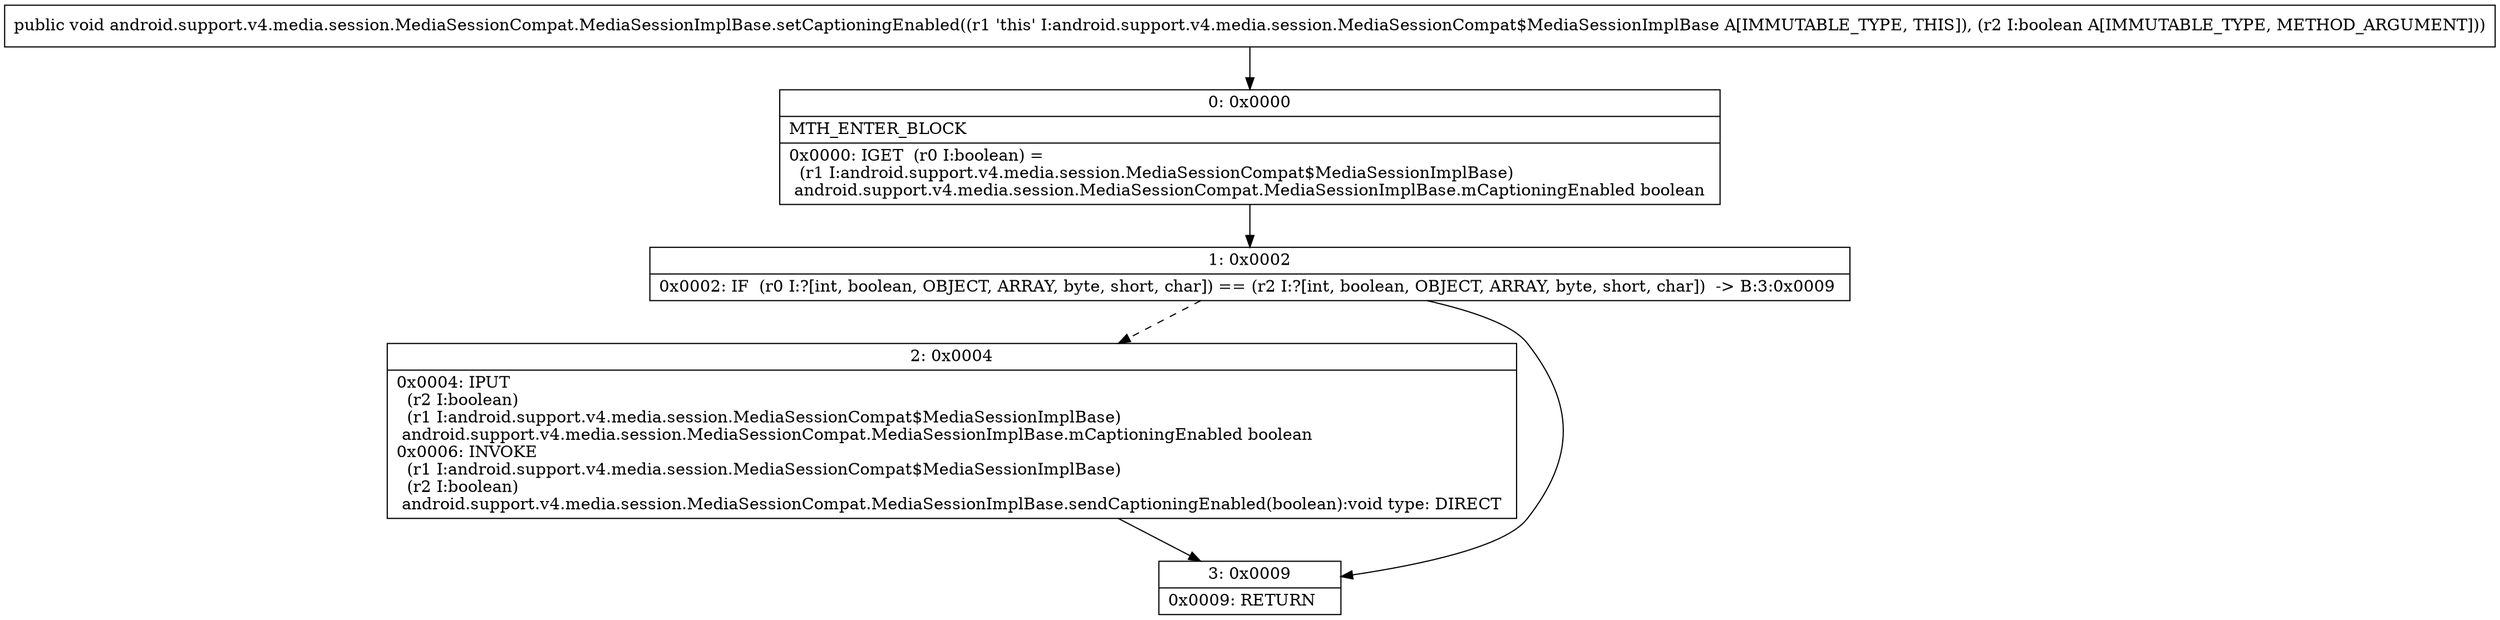 digraph "CFG forandroid.support.v4.media.session.MediaSessionCompat.MediaSessionImplBase.setCaptioningEnabled(Z)V" {
Node_0 [shape=record,label="{0\:\ 0x0000|MTH_ENTER_BLOCK\l|0x0000: IGET  (r0 I:boolean) = \l  (r1 I:android.support.v4.media.session.MediaSessionCompat$MediaSessionImplBase)\l android.support.v4.media.session.MediaSessionCompat.MediaSessionImplBase.mCaptioningEnabled boolean \l}"];
Node_1 [shape=record,label="{1\:\ 0x0002|0x0002: IF  (r0 I:?[int, boolean, OBJECT, ARRAY, byte, short, char]) == (r2 I:?[int, boolean, OBJECT, ARRAY, byte, short, char])  \-\> B:3:0x0009 \l}"];
Node_2 [shape=record,label="{2\:\ 0x0004|0x0004: IPUT  \l  (r2 I:boolean)\l  (r1 I:android.support.v4.media.session.MediaSessionCompat$MediaSessionImplBase)\l android.support.v4.media.session.MediaSessionCompat.MediaSessionImplBase.mCaptioningEnabled boolean \l0x0006: INVOKE  \l  (r1 I:android.support.v4.media.session.MediaSessionCompat$MediaSessionImplBase)\l  (r2 I:boolean)\l android.support.v4.media.session.MediaSessionCompat.MediaSessionImplBase.sendCaptioningEnabled(boolean):void type: DIRECT \l}"];
Node_3 [shape=record,label="{3\:\ 0x0009|0x0009: RETURN   \l}"];
MethodNode[shape=record,label="{public void android.support.v4.media.session.MediaSessionCompat.MediaSessionImplBase.setCaptioningEnabled((r1 'this' I:android.support.v4.media.session.MediaSessionCompat$MediaSessionImplBase A[IMMUTABLE_TYPE, THIS]), (r2 I:boolean A[IMMUTABLE_TYPE, METHOD_ARGUMENT])) }"];
MethodNode -> Node_0;
Node_0 -> Node_1;
Node_1 -> Node_2[style=dashed];
Node_1 -> Node_3;
Node_2 -> Node_3;
}

